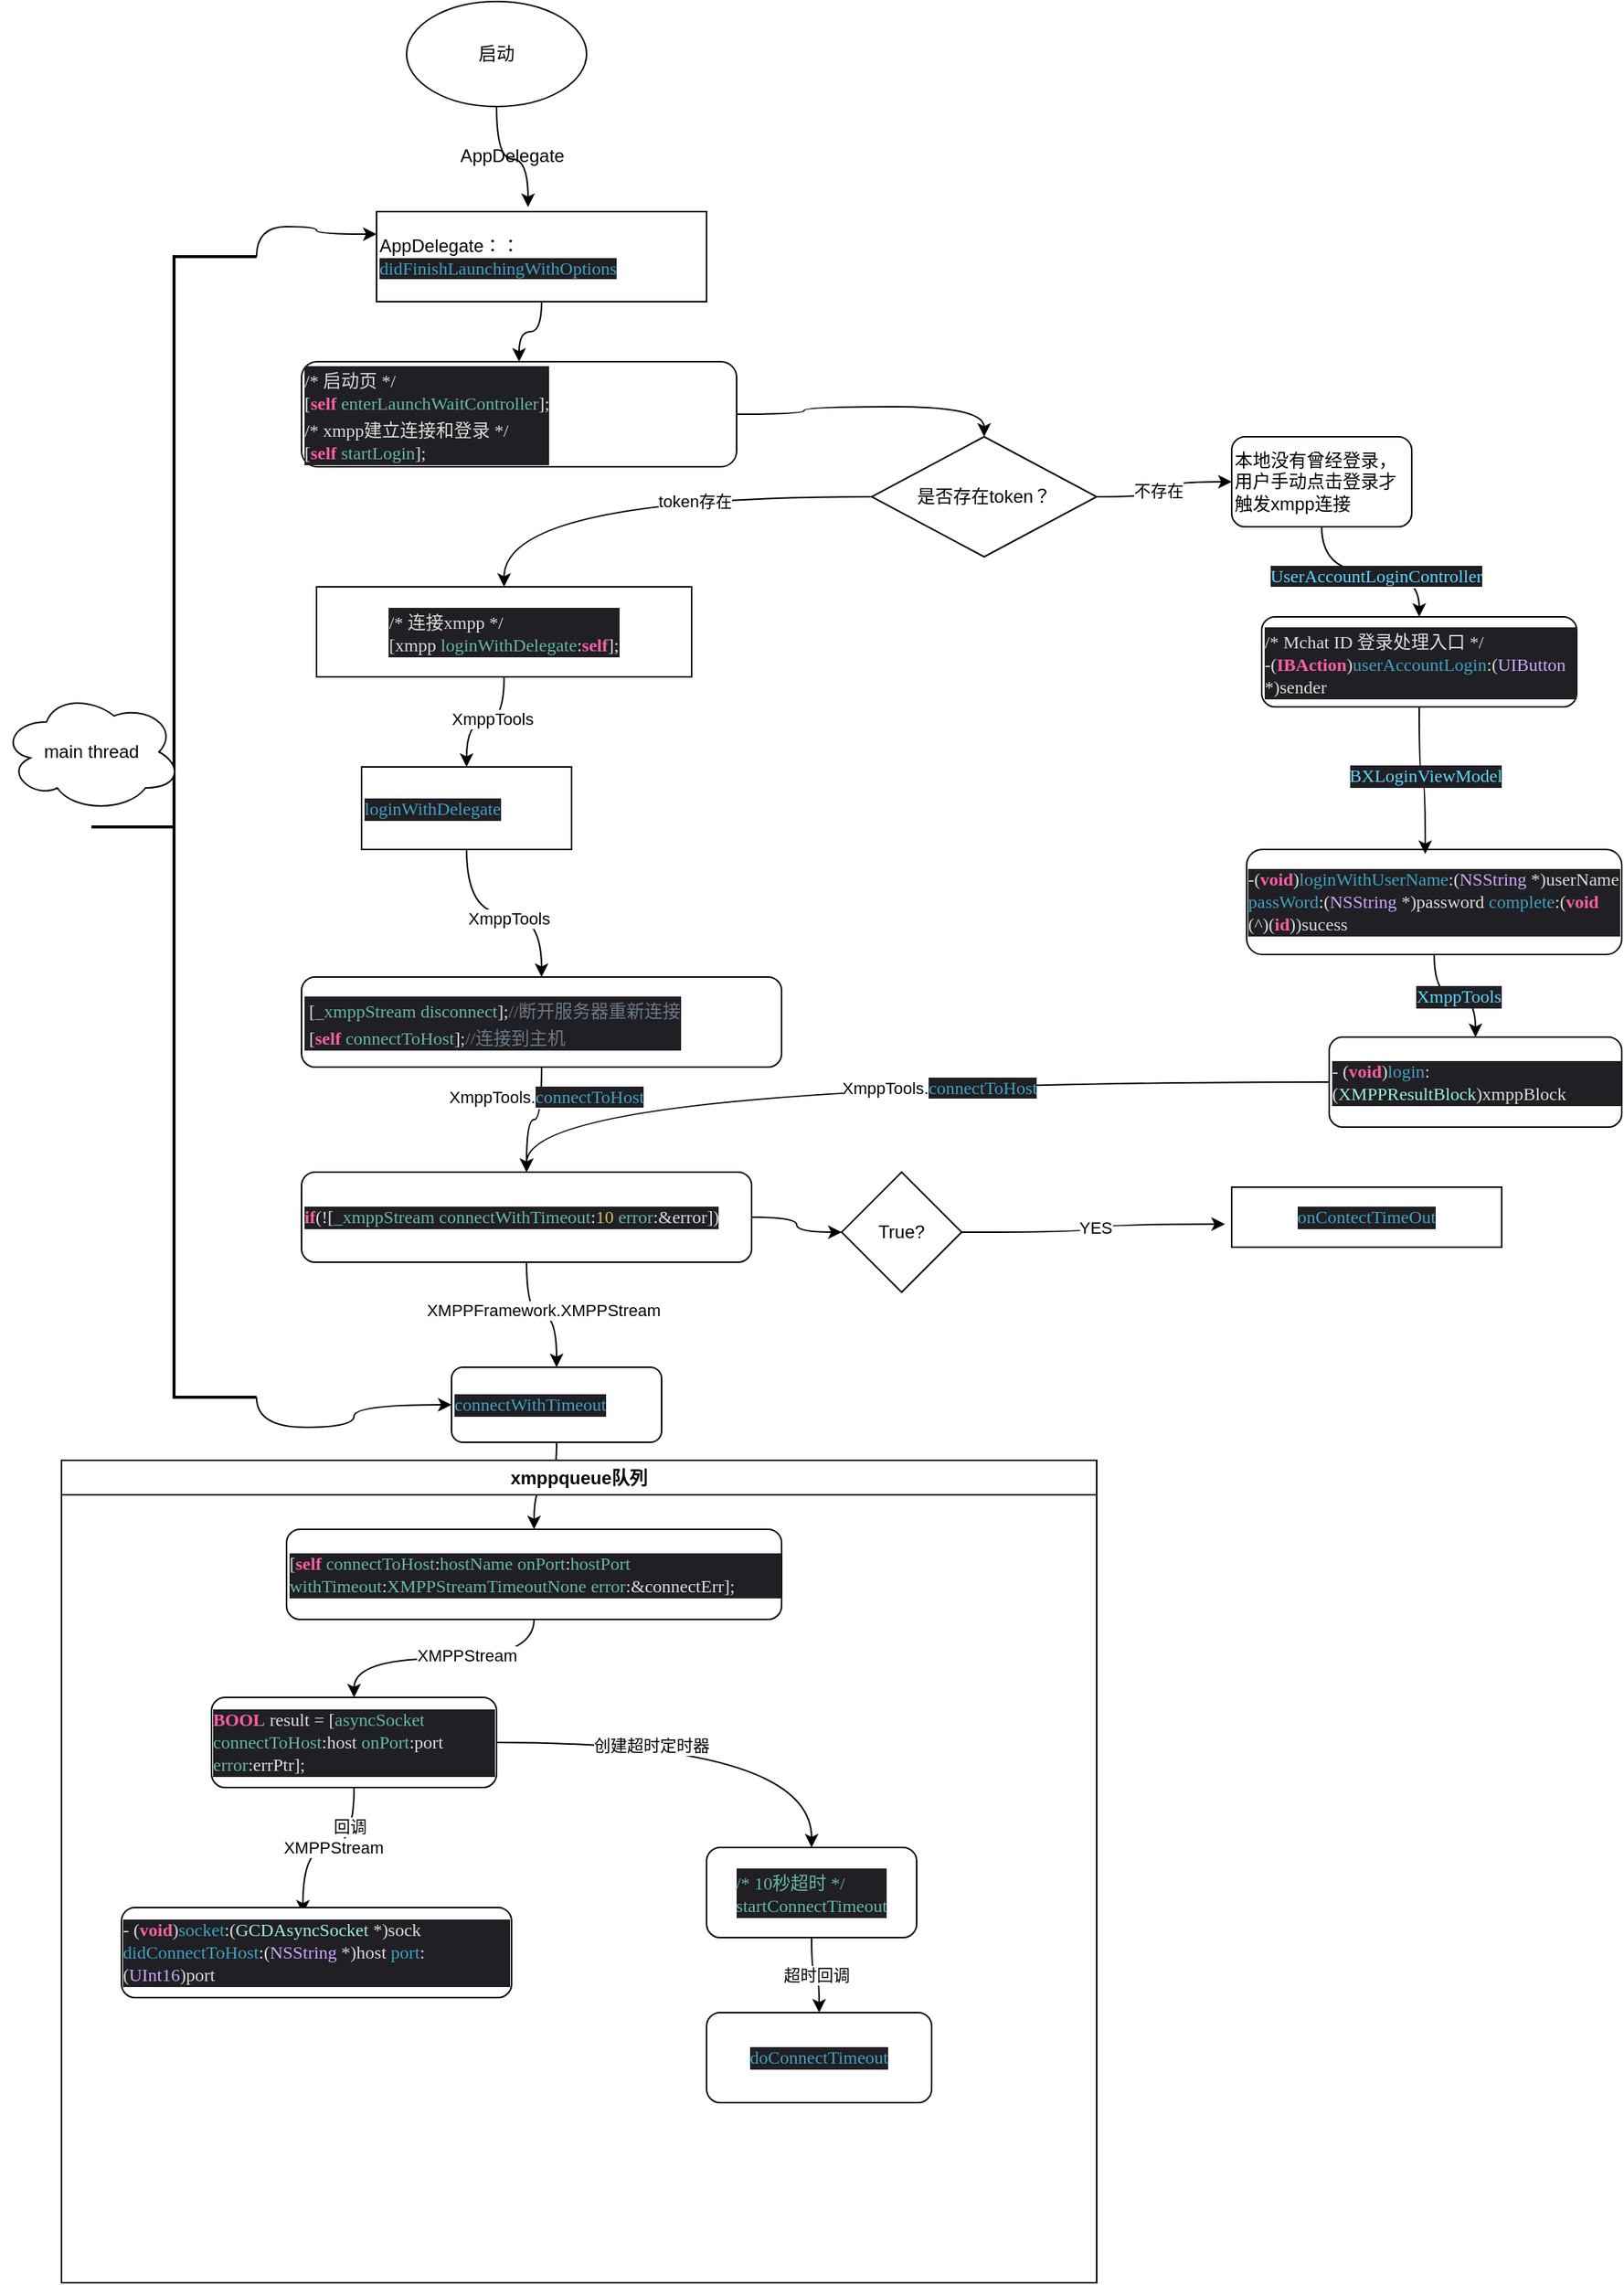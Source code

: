 <mxfile version="24.7.5" pages="2">
  <diagram name="第 1 页" id="RWyXOE51hDHt50nKM5q8">
    <mxGraphModel dx="1194" dy="877" grid="1" gridSize="10" guides="1" tooltips="1" connect="1" arrows="1" fold="1" page="1" pageScale="1" pageWidth="827" pageHeight="1169" math="0" shadow="0">
      <root>
        <mxCell id="0" />
        <mxCell id="1" parent="0" />
        <mxCell id="iJ60cUAGocxTelcwV2Dx-5" style="edgeStyle=orthogonalEdgeStyle;rounded=0;orthogonalLoop=1;jettySize=auto;html=1;curved=1;" edge="1" parent="1" source="iJ60cUAGocxTelcwV2Dx-1" target="iJ60cUAGocxTelcwV2Dx-4">
          <mxGeometry relative="1" as="geometry" />
        </mxCell>
        <mxCell id="iJ60cUAGocxTelcwV2Dx-1" value="AppDelegate：：&lt;span style=&quot;background-color: rgb(31, 31, 36); color: rgb(65, 161, 192); font-family: Menlo;&quot;&gt;didFinishLaunchingWithOptions&lt;/span&gt;" style="rounded=0;whiteSpace=wrap;html=1;align=left;" vertex="1" parent="1">
          <mxGeometry x="310" y="210" width="220" height="60" as="geometry" />
        </mxCell>
        <mxCell id="iJ60cUAGocxTelcwV2Dx-2" value="启动" style="ellipse;whiteSpace=wrap;html=1;" vertex="1" parent="1">
          <mxGeometry x="330" y="70" width="120" height="70" as="geometry" />
        </mxCell>
        <mxCell id="iJ60cUAGocxTelcwV2Dx-3" style="edgeStyle=orthogonalEdgeStyle;rounded=0;orthogonalLoop=1;jettySize=auto;html=1;entryX=0.459;entryY=-0.05;entryDx=0;entryDy=0;entryPerimeter=0;curved=1;" edge="1" parent="1" source="iJ60cUAGocxTelcwV2Dx-2" target="iJ60cUAGocxTelcwV2Dx-1">
          <mxGeometry relative="1" as="geometry" />
        </mxCell>
        <mxCell id="iJ60cUAGocxTelcwV2Dx-30" style="edgeStyle=orthogonalEdgeStyle;curved=1;rounded=0;orthogonalLoop=1;jettySize=auto;html=1;entryX=0.5;entryY=0;entryDx=0;entryDy=0;" edge="1" parent="1" source="iJ60cUAGocxTelcwV2Dx-4" target="iJ60cUAGocxTelcwV2Dx-29">
          <mxGeometry relative="1" as="geometry" />
        </mxCell>
        <mxCell id="iJ60cUAGocxTelcwV2Dx-4" value="&lt;p style=&quot;margin: 0px; font-variant-numeric: normal; font-variant-east-asian: normal; font-variant-alternates: normal; font-kerning: auto; font-optical-sizing: auto; font-feature-settings: normal; font-variation-settings: normal; font-variant-position: normal; font-stretch: normal; line-height: normal; font-family: Menlo; color: rgb(103, 183, 164); background-color: rgb(31, 31, 36);&quot; class=&quot;p1&quot;&gt;&lt;span style=&quot;color: rgba(255, 255, 255, 0.85);&quot; class=&quot;s1&quot;&gt;/* 启动页 */&lt;/span&gt;&lt;/p&gt;&lt;p style=&quot;margin: 0px; font-variant-numeric: normal; font-variant-east-asian: normal; font-variant-alternates: normal; font-kerning: auto; font-optical-sizing: auto; font-feature-settings: normal; font-variation-settings: normal; font-variant-position: normal; font-stretch: normal; line-height: normal; font-family: Menlo; color: rgb(103, 183, 164); background-color: rgb(31, 31, 36);&quot; class=&quot;p1&quot;&gt;&lt;span style=&quot;color: rgba(255, 255, 255, 0.85);&quot; class=&quot;s1&quot;&gt;[&lt;/span&gt;&lt;span style=&quot;color: rgb(252, 95, 163);&quot; class=&quot;s2&quot;&gt;&lt;b&gt;self&lt;/b&gt;&lt;/span&gt;&lt;span style=&quot;color: rgba(255, 255, 255, 0.85);&quot; class=&quot;s1&quot;&gt; &lt;/span&gt;enterLaunchWaitController&lt;span style=&quot;color: rgba(255, 255, 255, 0.85);&quot; class=&quot;s1&quot;&gt;];&lt;/span&gt;&lt;/p&gt;&lt;p style=&quot;margin: 0px; font-variant-numeric: normal; font-variant-east-asian: normal; font-variant-alternates: normal; font-kerning: auto; font-optical-sizing: auto; font-feature-settings: normal; font-variation-settings: normal; font-variant-position: normal; font-stretch: normal; line-height: normal; font-family: Menlo; color: rgba(255, 255, 255, 0.85); background-color: rgb(31, 31, 36); min-height: 14px;&quot; class=&quot;p2&quot;&gt;&lt;span class=&quot;s1&quot;&gt;/* xmpp建立连接和登录 */&lt;/span&gt;&lt;/p&gt;&lt;p style=&quot;margin: 0px; font-variant-numeric: normal; font-variant-east-asian: normal; font-variant-alternates: normal; font-kerning: auto; font-optical-sizing: auto; font-feature-settings: normal; font-variation-settings: normal; font-variant-position: normal; font-stretch: normal; line-height: normal; font-family: Menlo; color: rgba(255, 255, 255, 0.85); background-color: rgb(31, 31, 36); min-height: 14px;&quot; class=&quot;p2&quot;&gt;&lt;span class=&quot;s1&quot;&gt;[&lt;/span&gt;&lt;span style=&quot;color: rgb(252, 95, 163);&quot; class=&quot;s2&quot;&gt;&lt;b&gt;self&lt;/b&gt;&lt;/span&gt;&lt;span class=&quot;s1&quot;&gt; &lt;/span&gt;&lt;span style=&quot;color: rgb(103, 183, 164);&quot;&gt;startLogin&lt;/span&gt;&lt;span class=&quot;s1&quot;&gt;];&lt;/span&gt;&lt;/p&gt;" style="rounded=1;whiteSpace=wrap;html=1;align=left;" vertex="1" parent="1">
          <mxGeometry x="260" y="310" width="290" height="70" as="geometry" />
        </mxCell>
        <mxCell id="iJ60cUAGocxTelcwV2Dx-10" style="edgeStyle=orthogonalEdgeStyle;curved=1;rounded=0;orthogonalLoop=1;jettySize=auto;html=1;entryX=0.5;entryY=0;entryDx=0;entryDy=0;" edge="1" parent="1" source="iJ60cUAGocxTelcwV2Dx-6" target="iJ60cUAGocxTelcwV2Dx-9">
          <mxGeometry relative="1" as="geometry" />
        </mxCell>
        <mxCell id="iJ60cUAGocxTelcwV2Dx-11" value="XmppTools" style="edgeLabel;html=1;align=center;verticalAlign=middle;resizable=0;points=[];" vertex="1" connectable="0" parent="iJ60cUAGocxTelcwV2Dx-10">
          <mxGeometry x="-0.106" y="-2" relative="1" as="geometry">
            <mxPoint as="offset" />
          </mxGeometry>
        </mxCell>
        <mxCell id="iJ60cUAGocxTelcwV2Dx-6" value="&lt;p style=&quot;text-align: left; margin: 0px; font-variant-numeric: normal; font-variant-east-asian: normal; font-variant-alternates: normal; font-kerning: auto; font-optical-sizing: auto; font-feature-settings: normal; font-variation-settings: normal; font-variant-position: normal; font-stretch: normal; line-height: normal; font-family: Menlo; color: rgb(103, 183, 164); background-color: rgb(31, 31, 36);&quot; class=&quot;p1&quot;&gt;&lt;span style=&quot;color: rgba(255, 255, 255, 0.85);&quot; class=&quot;s1&quot;&gt;/* 连接xmpp */&lt;/span&gt;&lt;/p&gt;&lt;p style=&quot;text-align: left; margin: 0px; font-variant-numeric: normal; font-variant-east-asian: normal; font-variant-alternates: normal; font-kerning: auto; font-optical-sizing: auto; font-feature-settings: normal; font-variation-settings: normal; font-variant-position: normal; font-stretch: normal; line-height: normal; font-family: Menlo; color: rgb(103, 183, 164); background-color: rgb(31, 31, 36);&quot; class=&quot;p1&quot;&gt;&lt;span style=&quot;color: rgba(255, 255, 255, 0.85);&quot; class=&quot;s1&quot;&gt;[xmpp &lt;/span&gt;loginWithDelegate&lt;span style=&quot;color: rgba(255, 255, 255, 0.85);&quot; class=&quot;s1&quot;&gt;:&lt;/span&gt;&lt;span style=&quot;color: rgb(252, 95, 163);&quot; class=&quot;s2&quot;&gt;&lt;b&gt;self&lt;/b&gt;&lt;/span&gt;&lt;span style=&quot;color: rgba(255, 255, 255, 0.85);&quot; class=&quot;s1&quot;&gt;];&lt;/span&gt;&lt;/p&gt;" style="rounded=0;whiteSpace=wrap;html=1;" vertex="1" parent="1">
          <mxGeometry x="270" y="460" width="250" height="60" as="geometry" />
        </mxCell>
        <mxCell id="iJ60cUAGocxTelcwV2Dx-13" style="edgeStyle=orthogonalEdgeStyle;curved=1;rounded=0;orthogonalLoop=1;jettySize=auto;html=1;" edge="1" parent="1" source="iJ60cUAGocxTelcwV2Dx-9" target="iJ60cUAGocxTelcwV2Dx-12">
          <mxGeometry relative="1" as="geometry" />
        </mxCell>
        <mxCell id="iJ60cUAGocxTelcwV2Dx-48" value="XmppTools" style="edgeLabel;html=1;align=center;verticalAlign=middle;resizable=0;points=[];" vertex="1" connectable="0" parent="iJ60cUAGocxTelcwV2Dx-13">
          <mxGeometry x="0.03" y="-2" relative="1" as="geometry">
            <mxPoint x="1" y="1" as="offset" />
          </mxGeometry>
        </mxCell>
        <mxCell id="iJ60cUAGocxTelcwV2Dx-9" value="&lt;p style=&quot;margin: 0px; font-variant-numeric: normal; font-variant-east-asian: normal; font-variant-alternates: normal; font-kerning: auto; font-optical-sizing: auto; font-feature-settings: normal; font-variation-settings: normal; font-variant-position: normal; font-stretch: normal; line-height: normal; font-family: Menlo; color: rgb(65, 161, 192); background-color: rgb(31, 31, 36);&quot; class=&quot;p1&quot;&gt;loginWithDelegate&lt;/p&gt;" style="rounded=0;whiteSpace=wrap;html=1;align=left;" vertex="1" parent="1">
          <mxGeometry x="300" y="580" width="140" height="55" as="geometry" />
        </mxCell>
        <mxCell id="iJ60cUAGocxTelcwV2Dx-16" style="edgeStyle=orthogonalEdgeStyle;curved=1;rounded=0;orthogonalLoop=1;jettySize=auto;html=1;entryX=0.5;entryY=0;entryDx=0;entryDy=0;" edge="1" parent="1" source="iJ60cUAGocxTelcwV2Dx-12" target="iJ60cUAGocxTelcwV2Dx-15">
          <mxGeometry relative="1" as="geometry" />
        </mxCell>
        <mxCell id="iJ60cUAGocxTelcwV2Dx-17" value="XmppTools.&lt;span style=&quot;text-wrap: wrap; background-color: rgb(31, 31, 36); color: rgb(65, 161, 192); font-family: Menlo; font-size: 12px; text-align: start;&quot;&gt;connectToHost&lt;/span&gt;" style="edgeLabel;html=1;align=center;verticalAlign=middle;resizable=0;points=[];" vertex="1" connectable="0" parent="iJ60cUAGocxTelcwV2Dx-16">
          <mxGeometry x="-0.511" y="3" relative="1" as="geometry">
            <mxPoint as="offset" />
          </mxGeometry>
        </mxCell>
        <mxCell id="iJ60cUAGocxTelcwV2Dx-12" value="&lt;p style=&quot;margin: 0px; font-variant-numeric: normal; font-variant-east-asian: normal; font-variant-alternates: normal; font-kerning: auto; font-optical-sizing: auto; font-feature-settings: normal; font-variation-settings: normal; font-variant-position: normal; font-stretch: normal; line-height: normal; font-family: Menlo; color: rgb(103, 183, 164); background-color: rgb(31, 31, 36);&quot; class=&quot;p1&quot;&gt;&lt;span style=&quot;color: rgba(255, 255, 255, 0.85);&quot; class=&quot;s1&quot;&gt;&lt;span class=&quot;Apple-converted-space&quot;&gt;&amp;nbsp;&lt;/span&gt;[&lt;/span&gt;_xmppStream&lt;span style=&quot;color: rgba(255, 255, 255, 0.85);&quot; class=&quot;s1&quot;&gt; &lt;/span&gt;disconnect&lt;span style=&quot;color: rgba(255, 255, 255, 0.85);&quot; class=&quot;s1&quot;&gt;];&lt;/span&gt;&lt;span style=&quot;color: rgb(108, 121, 134);&quot; class=&quot;s2&quot;&gt;//断开服务器重新连接&lt;/span&gt;&lt;/p&gt;&lt;p style=&quot;margin: 0px; font-variant-numeric: normal; font-variant-east-asian: normal; font-variant-alternates: normal; font-kerning: auto; font-optical-sizing: auto; font-feature-settings: normal; font-variation-settings: normal; font-variant-position: normal; font-stretch: normal; line-height: normal; font-family: Menlo; color: rgb(103, 183, 164); background-color: rgb(31, 31, 36);&quot; class=&quot;p1&quot;&gt;&lt;span style=&quot;color: rgba(255, 255, 255, 0.85);&quot; class=&quot;s1&quot;&gt;&lt;span class=&quot;Apple-converted-space&quot;&gt;&amp;nbsp;&lt;/span&gt;[&lt;/span&gt;&lt;span style=&quot;color: rgb(252, 95, 163);&quot; class=&quot;s3&quot;&gt;&lt;b&gt;self&lt;/b&gt;&lt;/span&gt;&lt;span style=&quot;color: rgba(255, 255, 255, 0.85);&quot; class=&quot;s1&quot;&gt; &lt;/span&gt;connectToHost&lt;span style=&quot;color: rgba(255, 255, 255, 0.85);&quot; class=&quot;s1&quot;&gt;];&lt;/span&gt;&lt;span style=&quot;color: rgb(108, 121, 134);&quot; class=&quot;s2&quot;&gt;//连接到主机&lt;/span&gt;&lt;/p&gt;" style="rounded=1;whiteSpace=wrap;html=1;align=left;" vertex="1" parent="1">
          <mxGeometry x="260" y="720" width="320" height="60" as="geometry" />
        </mxCell>
        <mxCell id="iJ60cUAGocxTelcwV2Dx-14" value="AppDelegate" style="text;html=1;align=center;verticalAlign=middle;resizable=0;points=[];autosize=1;strokeColor=none;fillColor=none;" vertex="1" parent="1">
          <mxGeometry x="355" y="158" width="90" height="30" as="geometry" />
        </mxCell>
        <mxCell id="iJ60cUAGocxTelcwV2Dx-19" style="edgeStyle=orthogonalEdgeStyle;curved=1;rounded=0;orthogonalLoop=1;jettySize=auto;html=1;entryX=0.5;entryY=0;entryDx=0;entryDy=0;" edge="1" parent="1" source="iJ60cUAGocxTelcwV2Dx-15" target="iJ60cUAGocxTelcwV2Dx-18">
          <mxGeometry relative="1" as="geometry" />
        </mxCell>
        <mxCell id="iJ60cUAGocxTelcwV2Dx-20" value="XMPPFramework.XMPPStream" style="edgeLabel;html=1;align=center;verticalAlign=middle;resizable=0;points=[];" vertex="1" connectable="0" parent="iJ60cUAGocxTelcwV2Dx-19">
          <mxGeometry x="0.011" y="3" relative="1" as="geometry">
            <mxPoint as="offset" />
          </mxGeometry>
        </mxCell>
        <mxCell id="iJ60cUAGocxTelcwV2Dx-68" style="edgeStyle=orthogonalEdgeStyle;curved=1;rounded=0;orthogonalLoop=1;jettySize=auto;html=1;entryX=0;entryY=0.5;entryDx=0;entryDy=0;" edge="1" parent="1" source="iJ60cUAGocxTelcwV2Dx-15" target="iJ60cUAGocxTelcwV2Dx-67">
          <mxGeometry relative="1" as="geometry" />
        </mxCell>
        <mxCell id="iJ60cUAGocxTelcwV2Dx-15" value="&lt;p style=&quot;margin: 0px; font-variant-numeric: normal; font-variant-east-asian: normal; font-variant-alternates: normal; font-kerning: auto; font-optical-sizing: auto; font-feature-settings: normal; font-variation-settings: normal; font-variant-position: normal; font-stretch: normal; line-height: normal; font-family: Menlo; color: rgb(103, 183, 164); background-color: rgb(31, 31, 36);&quot; class=&quot;p1&quot;&gt;&lt;span style=&quot;color: rgb(252, 95, 163);&quot; class=&quot;s1&quot;&gt;&lt;b&gt;if&lt;/b&gt;&lt;/span&gt;&lt;span style=&quot;color: rgba(255, 255, 255, 0.85);&quot; class=&quot;s2&quot;&gt;(![&lt;/span&gt;_xmppStream connectWithTimeout&lt;span style=&quot;color: rgba(255, 255, 255, 0.85);&quot; class=&quot;s2&quot;&gt;:&lt;/span&gt;&lt;span style=&quot;color: rgb(208, 191, 105);&quot; class=&quot;s3&quot;&gt;10&amp;nbsp;&lt;/span&gt;error&lt;span style=&quot;color: rgba(255, 255, 255, 0.85);&quot; class=&quot;s2&quot;&gt;:&amp;amp;error])&lt;/span&gt;&lt;/p&gt;" style="rounded=1;whiteSpace=wrap;html=1;align=left;" vertex="1" parent="1">
          <mxGeometry x="260" y="850" width="300" height="60" as="geometry" />
        </mxCell>
        <mxCell id="iJ60cUAGocxTelcwV2Dx-22" style="edgeStyle=orthogonalEdgeStyle;curved=1;rounded=0;orthogonalLoop=1;jettySize=auto;html=1;entryX=0.5;entryY=0;entryDx=0;entryDy=0;" edge="1" parent="1" source="iJ60cUAGocxTelcwV2Dx-18" target="iJ60cUAGocxTelcwV2Dx-21">
          <mxGeometry relative="1" as="geometry" />
        </mxCell>
        <mxCell id="iJ60cUAGocxTelcwV2Dx-18" value="&lt;p style=&quot;margin: 0px; font-variant-numeric: normal; font-variant-east-asian: normal; font-variant-alternates: normal; font-kerning: auto; font-optical-sizing: auto; font-feature-settings: normal; font-variation-settings: normal; font-variant-position: normal; font-stretch: normal; line-height: normal; font-family: Menlo; color: rgb(65, 161, 192); background-color: rgb(31, 31, 36);&quot; class=&quot;p1&quot;&gt;connectWithTimeout&lt;/p&gt;" style="rounded=1;whiteSpace=wrap;html=1;align=left;" vertex="1" parent="1">
          <mxGeometry x="360" y="980" width="140" height="50" as="geometry" />
        </mxCell>
        <mxCell id="iJ60cUAGocxTelcwV2Dx-24" style="edgeStyle=orthogonalEdgeStyle;curved=1;rounded=0;orthogonalLoop=1;jettySize=auto;html=1;entryX=0.5;entryY=0;entryDx=0;entryDy=0;" edge="1" parent="1" source="iJ60cUAGocxTelcwV2Dx-21" target="iJ60cUAGocxTelcwV2Dx-23">
          <mxGeometry relative="1" as="geometry" />
        </mxCell>
        <mxCell id="iJ60cUAGocxTelcwV2Dx-25" value="XMPPStream" style="edgeLabel;html=1;align=center;verticalAlign=middle;resizable=0;points=[];" vertex="1" connectable="0" parent="iJ60cUAGocxTelcwV2Dx-24">
          <mxGeometry x="-0.168" y="-2" relative="1" as="geometry">
            <mxPoint as="offset" />
          </mxGeometry>
        </mxCell>
        <mxCell id="iJ60cUAGocxTelcwV2Dx-21" value="&lt;p style=&quot;margin: 0px; font-variant-numeric: normal; font-variant-east-asian: normal; font-variant-alternates: normal; font-kerning: auto; font-optical-sizing: auto; font-feature-settings: normal; font-variation-settings: normal; font-variant-position: normal; font-stretch: normal; line-height: normal; font-family: Menlo; color: rgb(103, 183, 164); background-color: rgb(31, 31, 36);&quot; class=&quot;p1&quot;&gt;&lt;span style=&quot;color: rgba(255, 255, 255, 0.85);&quot; class=&quot;s1&quot;&gt;[&lt;/span&gt;&lt;span style=&quot;color: rgb(252, 95, 163);&quot; class=&quot;s2&quot;&gt;&lt;b&gt;self&lt;/b&gt;&lt;/span&gt;&lt;span style=&quot;color: rgba(255, 255, 255, 0.85);&quot; class=&quot;s1&quot;&gt; &lt;/span&gt;connectToHost&lt;span style=&quot;color: rgba(255, 255, 255, 0.85);&quot; class=&quot;s1&quot;&gt;:&lt;/span&gt;hostName&lt;span style=&quot;color: rgba(255, 255, 255, 0.85);&quot; class=&quot;s1&quot;&gt; &lt;/span&gt;onPort&lt;span style=&quot;color: rgba(255, 255, 255, 0.85);&quot; class=&quot;s1&quot;&gt;:&lt;/span&gt;hostPort&lt;span style=&quot;color: rgba(255, 255, 255, 0.85);&quot; class=&quot;s1&quot;&gt; &lt;/span&gt;withTimeout&lt;span style=&quot;color: rgba(255, 255, 255, 0.85);&quot; class=&quot;s1&quot;&gt;:&lt;/span&gt;XMPPStreamTimeoutNone&lt;span style=&quot;color: rgba(255, 255, 255, 0.85);&quot; class=&quot;s1&quot;&gt; &lt;/span&gt;error&lt;span style=&quot;color: rgba(255, 255, 255, 0.85);&quot; class=&quot;s1&quot;&gt;:&amp;amp;connectErr];&lt;/span&gt;&lt;/p&gt;" style="rounded=1;whiteSpace=wrap;html=1;align=left;" vertex="1" parent="1">
          <mxGeometry x="250" y="1088" width="330" height="60" as="geometry" />
        </mxCell>
        <mxCell id="iJ60cUAGocxTelcwV2Dx-63" style="edgeStyle=orthogonalEdgeStyle;curved=1;rounded=0;orthogonalLoop=1;jettySize=auto;html=1;entryX=0.5;entryY=0;entryDx=0;entryDy=0;" edge="1" parent="1" source="iJ60cUAGocxTelcwV2Dx-23" target="iJ60cUAGocxTelcwV2Dx-61">
          <mxGeometry relative="1" as="geometry" />
        </mxCell>
        <mxCell id="iJ60cUAGocxTelcwV2Dx-64" value="创建超时定时器" style="edgeLabel;html=1;align=center;verticalAlign=middle;resizable=0;points=[];" vertex="1" connectable="0" parent="iJ60cUAGocxTelcwV2Dx-63">
          <mxGeometry x="-0.264" y="-2" relative="1" as="geometry">
            <mxPoint as="offset" />
          </mxGeometry>
        </mxCell>
        <mxCell id="iJ60cUAGocxTelcwV2Dx-23" value="&lt;p style=&quot;margin: 0px; font-variant-numeric: normal; font-variant-east-asian: normal; font-variant-alternates: normal; font-kerning: auto; font-optical-sizing: auto; font-feature-settings: normal; font-variation-settings: normal; font-variant-position: normal; font-stretch: normal; line-height: normal; font-family: Menlo; color: rgba(255, 255, 255, 0.85); background-color: rgb(31, 31, 36); text-align: start;&quot; class=&quot;p1&quot;&gt;&lt;span style=&quot;color: rgb(252, 95, 163);&quot; class=&quot;s1&quot;&gt;&lt;b&gt;BOOL&lt;/b&gt;&lt;/span&gt; result = [&lt;span style=&quot;color: rgb(103, 183, 164);&quot; class=&quot;s2&quot;&gt;asyncSocket&lt;/span&gt; &lt;span style=&quot;color: rgb(103, 183, 164);&quot; class=&quot;s2&quot;&gt;connectToHost&lt;/span&gt;:host &lt;span style=&quot;color: rgb(103, 183, 164);&quot; class=&quot;s2&quot;&gt;onPort&lt;/span&gt;:port &lt;span style=&quot;color: rgb(103, 183, 164);&quot; class=&quot;s2&quot;&gt;error&lt;/span&gt;:errPtr];&lt;/p&gt;" style="rounded=1;whiteSpace=wrap;html=1;" vertex="1" parent="1">
          <mxGeometry x="200" y="1200" width="190" height="60" as="geometry" />
        </mxCell>
        <mxCell id="iJ60cUAGocxTelcwV2Dx-27" style="edgeStyle=orthogonalEdgeStyle;curved=1;rounded=0;orthogonalLoop=1;jettySize=auto;html=1;entryX=0.465;entryY=0.067;entryDx=0;entryDy=0;entryPerimeter=0;" edge="1" parent="1" source="iJ60cUAGocxTelcwV2Dx-23" target="iJ60cUAGocxTelcwV2Dx-26">
          <mxGeometry relative="1" as="geometry" />
        </mxCell>
        <mxCell id="iJ60cUAGocxTelcwV2Dx-28" value="XMPPStream" style="edgeLabel;html=1;align=center;verticalAlign=middle;resizable=0;points=[];" vertex="1" connectable="0" parent="iJ60cUAGocxTelcwV2Dx-27">
          <mxGeometry x="-0.083" relative="1" as="geometry">
            <mxPoint as="offset" />
          </mxGeometry>
        </mxCell>
        <mxCell id="iJ60cUAGocxTelcwV2Dx-62" value="回调" style="edgeLabel;html=1;align=center;verticalAlign=middle;resizable=0;points=[];" vertex="1" connectable="0" parent="iJ60cUAGocxTelcwV2Dx-27">
          <mxGeometry x="-0.56" y="-3" relative="1" as="geometry">
            <mxPoint as="offset" />
          </mxGeometry>
        </mxCell>
        <mxCell id="iJ60cUAGocxTelcwV2Dx-32" style="edgeStyle=orthogonalEdgeStyle;curved=1;rounded=0;orthogonalLoop=1;jettySize=auto;html=1;" edge="1" parent="1" source="iJ60cUAGocxTelcwV2Dx-29" target="iJ60cUAGocxTelcwV2Dx-6">
          <mxGeometry relative="1" as="geometry" />
        </mxCell>
        <mxCell id="iJ60cUAGocxTelcwV2Dx-33" value="token存在" style="edgeLabel;html=1;align=center;verticalAlign=middle;resizable=0;points=[];" vertex="1" connectable="0" parent="iJ60cUAGocxTelcwV2Dx-32">
          <mxGeometry x="-0.226" y="3" relative="1" as="geometry">
            <mxPoint as="offset" />
          </mxGeometry>
        </mxCell>
        <mxCell id="iJ60cUAGocxTelcwV2Dx-35" style="edgeStyle=orthogonalEdgeStyle;curved=1;rounded=0;orthogonalLoop=1;jettySize=auto;html=1;" edge="1" parent="1" source="iJ60cUAGocxTelcwV2Dx-29" target="iJ60cUAGocxTelcwV2Dx-34">
          <mxGeometry relative="1" as="geometry" />
        </mxCell>
        <mxCell id="iJ60cUAGocxTelcwV2Dx-36" value="不存在" style="edgeLabel;html=1;align=center;verticalAlign=middle;resizable=0;points=[];" vertex="1" connectable="0" parent="iJ60cUAGocxTelcwV2Dx-35">
          <mxGeometry x="-0.02" y="4" relative="1" as="geometry">
            <mxPoint as="offset" />
          </mxGeometry>
        </mxCell>
        <mxCell id="iJ60cUAGocxTelcwV2Dx-29" value="是否存在token？" style="rhombus;whiteSpace=wrap;html=1;" vertex="1" parent="1">
          <mxGeometry x="640" y="360" width="150" height="80" as="geometry" />
        </mxCell>
        <mxCell id="iJ60cUAGocxTelcwV2Dx-38" style="edgeStyle=orthogonalEdgeStyle;curved=1;rounded=0;orthogonalLoop=1;jettySize=auto;html=1;entryX=0.5;entryY=0;entryDx=0;entryDy=0;" edge="1" parent="1" source="iJ60cUAGocxTelcwV2Dx-34" target="iJ60cUAGocxTelcwV2Dx-37">
          <mxGeometry relative="1" as="geometry" />
        </mxCell>
        <mxCell id="iJ60cUAGocxTelcwV2Dx-39" value="&lt;span style=&quot;color: rgb(93, 216, 255); font-family: Menlo; font-size: 12px; text-align: start; text-wrap: wrap; background-color: rgb(31, 31, 36);&quot;&gt;UserAccountLoginController&lt;/span&gt;" style="edgeLabel;html=1;align=center;verticalAlign=middle;resizable=0;points=[];" vertex="1" connectable="0" parent="iJ60cUAGocxTelcwV2Dx-38">
          <mxGeometry x="0.05" y="-3" relative="1" as="geometry">
            <mxPoint as="offset" />
          </mxGeometry>
        </mxCell>
        <mxCell id="iJ60cUAGocxTelcwV2Dx-34" value="本地没有曾经登录，&lt;br&gt;用户手动点击登录才触发xmpp连接" style="rounded=1;whiteSpace=wrap;html=1;align=left;" vertex="1" parent="1">
          <mxGeometry x="880" y="360" width="120" height="60" as="geometry" />
        </mxCell>
        <mxCell id="iJ60cUAGocxTelcwV2Dx-37" value="&lt;p style=&quot;margin: 0px; font-variant-numeric: normal; font-variant-east-asian: normal; font-variant-alternates: normal; font-kerning: auto; font-optical-sizing: auto; font-feature-settings: normal; font-variation-settings: normal; font-variant-position: normal; font-stretch: normal; line-height: normal; font-family: Menlo; color: rgb(65, 161, 192); background-color: rgb(31, 31, 36);&quot; class=&quot;p1&quot;&gt;&lt;span style=&quot;color: rgba(255, 255, 255, 0.85);&quot; class=&quot;s1&quot;&gt;/* Mchat ID 登录处理入口 */&lt;/span&gt;&lt;/p&gt;&lt;p style=&quot;margin: 0px; font-variant-numeric: normal; font-variant-east-asian: normal; font-variant-alternates: normal; font-kerning: auto; font-optical-sizing: auto; font-feature-settings: normal; font-variation-settings: normal; font-variant-position: normal; font-stretch: normal; line-height: normal; font-family: Menlo; color: rgb(65, 161, 192); background-color: rgb(31, 31, 36);&quot; class=&quot;p1&quot;&gt;&lt;span style=&quot;color: rgba(255, 255, 255, 0.85);&quot; class=&quot;s1&quot;&gt;-(&lt;/span&gt;&lt;span style=&quot;color: rgb(252, 95, 163);&quot; class=&quot;s2&quot;&gt;&lt;b&gt;IBAction&lt;/b&gt;&lt;/span&gt;&lt;span style=&quot;color: rgba(255, 255, 255, 0.85);&quot; class=&quot;s1&quot;&gt;)&lt;/span&gt;userAccountLogin&lt;span style=&quot;color: rgba(255, 255, 255, 0.85);&quot; class=&quot;s1&quot;&gt;:(&lt;/span&gt;&lt;span style=&quot;color: rgb(208, 168, 255);&quot; class=&quot;s3&quot;&gt;UIButton&lt;/span&gt;&lt;span style=&quot;color: rgba(255, 255, 255, 0.85);&quot; class=&quot;s1&quot;&gt; *)sender&lt;span class=&quot;Apple-converted-space&quot;&gt;&amp;nbsp;&lt;/span&gt;&lt;/span&gt;&lt;/p&gt;" style="rounded=1;whiteSpace=wrap;html=1;align=left;" vertex="1" parent="1">
          <mxGeometry x="900" y="480" width="210" height="60" as="geometry" />
        </mxCell>
        <mxCell id="iJ60cUAGocxTelcwV2Dx-44" style="edgeStyle=orthogonalEdgeStyle;curved=1;rounded=0;orthogonalLoop=1;jettySize=auto;html=1;entryX=0.5;entryY=0;entryDx=0;entryDy=0;" edge="1" parent="1" source="iJ60cUAGocxTelcwV2Dx-40" target="iJ60cUAGocxTelcwV2Dx-43">
          <mxGeometry relative="1" as="geometry" />
        </mxCell>
        <mxCell id="iJ60cUAGocxTelcwV2Dx-45" value="&lt;p style=&quot;margin: 0px; font-variant-numeric: normal; font-variant-east-asian: normal; font-variant-alternates: normal; font-kerning: auto; font-optical-sizing: auto; font-feature-settings: normal; font-variation-settings: normal; font-variant-position: normal; font-stretch: normal; font-size: 12px; line-height: normal; font-family: Menlo; color: rgb(93, 216, 255); background-color: rgb(31, 31, 36); text-align: start; text-wrap: wrap;&quot; class=&quot;p1&quot;&gt;XmppTools&lt;/p&gt;" style="edgeLabel;html=1;align=center;verticalAlign=middle;resizable=0;points=[];" vertex="1" connectable="0" parent="iJ60cUAGocxTelcwV2Dx-44">
          <mxGeometry x="0.03" y="1" relative="1" as="geometry">
            <mxPoint x="1" y="1" as="offset" />
          </mxGeometry>
        </mxCell>
        <mxCell id="iJ60cUAGocxTelcwV2Dx-40" value="&lt;p style=&quot;margin: 0px; font-variant-numeric: normal; font-variant-east-asian: normal; font-variant-alternates: normal; font-kerning: auto; font-optical-sizing: auto; font-feature-settings: normal; font-variation-settings: normal; font-variant-position: normal; font-stretch: normal; line-height: normal; font-family: Menlo; color: rgba(255, 255, 255, 0.85); background-color: rgb(31, 31, 36); text-align: start;&quot; class=&quot;p1&quot;&gt;-(&lt;span style=&quot;color: rgb(252, 95, 163);&quot; class=&quot;s1&quot;&gt;&lt;b&gt;void&lt;/b&gt;&lt;/span&gt;)&lt;span style=&quot;color: rgb(65, 161, 192);&quot; class=&quot;s2&quot;&gt;loginWithUserName&lt;/span&gt;:(&lt;span style=&quot;color: rgb(208, 168, 255);&quot; class=&quot;s3&quot;&gt;NSString&lt;/span&gt; *)userName &lt;span style=&quot;color: rgb(65, 161, 192);&quot; class=&quot;s2&quot;&gt;passWord&lt;/span&gt;:(&lt;span style=&quot;color: rgb(208, 168, 255);&quot; class=&quot;s3&quot;&gt;NSString&lt;/span&gt; *)password &lt;span style=&quot;color: rgb(65, 161, 192);&quot; class=&quot;s2&quot;&gt;complete&lt;/span&gt;:(&lt;span style=&quot;color: rgb(252, 95, 163);&quot; class=&quot;s1&quot;&gt;&lt;b&gt;void&lt;/b&gt;&lt;/span&gt; (^)(&lt;span style=&quot;color: rgb(252, 95, 163);&quot; class=&quot;s1&quot;&gt;&lt;b&gt;id&lt;/b&gt;&lt;/span&gt;))sucess&lt;/p&gt;" style="rounded=1;whiteSpace=wrap;html=1;" vertex="1" parent="1">
          <mxGeometry x="890" y="635" width="250" height="70" as="geometry" />
        </mxCell>
        <mxCell id="iJ60cUAGocxTelcwV2Dx-41" style="edgeStyle=orthogonalEdgeStyle;curved=1;rounded=0;orthogonalLoop=1;jettySize=auto;html=1;entryX=0.476;entryY=0.043;entryDx=0;entryDy=0;entryPerimeter=0;" edge="1" parent="1" source="iJ60cUAGocxTelcwV2Dx-37" target="iJ60cUAGocxTelcwV2Dx-40">
          <mxGeometry relative="1" as="geometry" />
        </mxCell>
        <mxCell id="iJ60cUAGocxTelcwV2Dx-42" value="&lt;p style=&quot;margin: 0px; font-variant-numeric: normal; font-variant-east-asian: normal; font-variant-alternates: normal; font-kerning: auto; font-optical-sizing: auto; font-feature-settings: normal; font-variation-settings: normal; font-variant-position: normal; font-stretch: normal; font-size: 12px; line-height: normal; font-family: Menlo; color: rgb(93, 216, 255); background-color: rgb(31, 31, 36); text-align: start; text-wrap: wrap;&quot; class=&quot;p1&quot;&gt;BXLoginViewModel&lt;/p&gt;" style="edgeLabel;html=1;align=center;verticalAlign=middle;resizable=0;points=[];" vertex="1" connectable="0" parent="iJ60cUAGocxTelcwV2Dx-41">
          <mxGeometry x="0.01" y="-1" relative="1" as="geometry">
            <mxPoint x="1" y="-2" as="offset" />
          </mxGeometry>
        </mxCell>
        <mxCell id="iJ60cUAGocxTelcwV2Dx-46" style="edgeStyle=orthogonalEdgeStyle;curved=1;rounded=0;orthogonalLoop=1;jettySize=auto;html=1;" edge="1" parent="1" source="iJ60cUAGocxTelcwV2Dx-43" target="iJ60cUAGocxTelcwV2Dx-15">
          <mxGeometry relative="1" as="geometry" />
        </mxCell>
        <mxCell id="iJ60cUAGocxTelcwV2Dx-47" value="XmppTools.&lt;span style=&quot;background-color: rgb(31, 31, 36); color: rgb(65, 161, 192); font-family: Menlo; font-size: 12px; text-align: start; text-wrap: wrap;&quot;&gt;connectToHost&lt;/span&gt;" style="edgeLabel;html=1;align=center;verticalAlign=middle;resizable=0;points=[];" vertex="1" connectable="0" parent="iJ60cUAGocxTelcwV2Dx-46">
          <mxGeometry x="-0.124" y="4" relative="1" as="geometry">
            <mxPoint as="offset" />
          </mxGeometry>
        </mxCell>
        <mxCell id="iJ60cUAGocxTelcwV2Dx-43" value="&lt;p style=&quot;margin: 0px; font-variant-numeric: normal; font-variant-east-asian: normal; font-variant-alternates: normal; font-kerning: auto; font-optical-sizing: auto; font-feature-settings: normal; font-variation-settings: normal; font-variant-position: normal; font-stretch: normal; line-height: normal; font-family: Menlo; color: rgba(255, 255, 255, 0.85); background-color: rgb(31, 31, 36);&quot; class=&quot;p1&quot;&gt;- (&lt;span style=&quot;color: rgb(252, 95, 163);&quot; class=&quot;s1&quot;&gt;&lt;b&gt;void&lt;/b&gt;&lt;/span&gt;)&lt;span style=&quot;color: rgb(65, 161, 192);&quot; class=&quot;s2&quot;&gt;login&lt;/span&gt;:(&lt;span style=&quot;color: rgb(158, 241, 221);&quot; class=&quot;s3&quot;&gt;XMPPResultBlock&lt;/span&gt;)xmppBlock&lt;/p&gt;" style="rounded=1;whiteSpace=wrap;html=1;align=left;" vertex="1" parent="1">
          <mxGeometry x="945" y="760" width="195" height="60" as="geometry" />
        </mxCell>
        <mxCell id="iJ60cUAGocxTelcwV2Dx-54" value="xmppqueue队列" style="swimlane;whiteSpace=wrap;html=1;" vertex="1" parent="1">
          <mxGeometry x="100" y="1042" width="690" height="548" as="geometry" />
        </mxCell>
        <mxCell id="iJ60cUAGocxTelcwV2Dx-66" value="超时回调" style="edgeStyle=orthogonalEdgeStyle;curved=1;rounded=0;orthogonalLoop=1;jettySize=auto;html=1;" edge="1" parent="iJ60cUAGocxTelcwV2Dx-54" source="iJ60cUAGocxTelcwV2Dx-61" target="iJ60cUAGocxTelcwV2Dx-65">
          <mxGeometry relative="1" as="geometry" />
        </mxCell>
        <mxCell id="iJ60cUAGocxTelcwV2Dx-61" value="&lt;p style=&quot;margin: 0px; font-variant-numeric: normal; font-variant-east-asian: normal; font-variant-alternates: normal; font-kerning: auto; font-optical-sizing: auto; font-feature-settings: normal; font-variation-settings: normal; font-variant-position: normal; font-stretch: normal; line-height: normal; font-family: Menlo; color: rgb(103, 183, 164); background-color: rgb(31, 31, 36); text-align: start;&quot; class=&quot;p1&quot;&gt;/* 10秒超时 */&lt;/p&gt;&lt;p style=&quot;margin: 0px; font-variant-numeric: normal; font-variant-east-asian: normal; font-variant-alternates: normal; font-kerning: auto; font-optical-sizing: auto; font-feature-settings: normal; font-variation-settings: normal; font-variant-position: normal; font-stretch: normal; line-height: normal; font-family: Menlo; color: rgb(103, 183, 164); background-color: rgb(31, 31, 36); text-align: start;&quot; class=&quot;p1&quot;&gt;startConnectTimeout&lt;/p&gt;" style="rounded=1;whiteSpace=wrap;html=1;" vertex="1" parent="iJ60cUAGocxTelcwV2Dx-54">
          <mxGeometry x="430" y="258" width="140" height="60" as="geometry" />
        </mxCell>
        <mxCell id="iJ60cUAGocxTelcwV2Dx-26" value="&lt;p style=&quot;margin: 0px; font-variant-numeric: normal; font-variant-east-asian: normal; font-variant-alternates: normal; font-kerning: auto; font-optical-sizing: auto; font-feature-settings: normal; font-variation-settings: normal; font-variant-position: normal; font-stretch: normal; line-height: normal; font-family: Menlo; color: rgba(255, 255, 255, 0.85); background-color: rgb(31, 31, 36); text-align: start;&quot; class=&quot;p1&quot;&gt;- (&lt;span style=&quot;color: rgb(252, 95, 163);&quot; class=&quot;s1&quot;&gt;&lt;b&gt;void&lt;/b&gt;&lt;/span&gt;)&lt;span style=&quot;color: rgb(65, 161, 192);&quot; class=&quot;s2&quot;&gt;socket&lt;/span&gt;:(&lt;span style=&quot;color: rgb(158, 241, 221);&quot; class=&quot;s3&quot;&gt;GCDAsyncSocket&lt;/span&gt; *)sock &lt;span style=&quot;color: rgb(65, 161, 192);&quot; class=&quot;s2&quot;&gt;didConnectToHost&lt;/span&gt;:(&lt;span style=&quot;color: rgb(208, 168, 255);&quot; class=&quot;s4&quot;&gt;NSString&lt;/span&gt; *)host &lt;span style=&quot;color: rgb(65, 161, 192);&quot; class=&quot;s2&quot;&gt;port&lt;/span&gt;:(&lt;span style=&quot;color: rgb(208, 168, 255);&quot; class=&quot;s4&quot;&gt;UInt16&lt;/span&gt;)port&lt;/p&gt;" style="rounded=1;whiteSpace=wrap;html=1;" vertex="1" parent="iJ60cUAGocxTelcwV2Dx-54">
          <mxGeometry x="40" y="298" width="260" height="60" as="geometry" />
        </mxCell>
        <mxCell id="iJ60cUAGocxTelcwV2Dx-65" value="&lt;p style=&quot;margin: 0px; font-variant-numeric: normal; font-variant-east-asian: normal; font-variant-alternates: normal; font-kerning: auto; font-optical-sizing: auto; font-feature-settings: normal; font-variation-settings: normal; font-variant-position: normal; font-stretch: normal; line-height: normal; font-family: Menlo; color: rgb(65, 161, 192); background-color: rgb(31, 31, 36); text-align: start;&quot; class=&quot;p1&quot;&gt;doConnectTimeout&lt;/p&gt;" style="rounded=1;whiteSpace=wrap;html=1;" vertex="1" parent="iJ60cUAGocxTelcwV2Dx-54">
          <mxGeometry x="430" y="368" width="150" height="60" as="geometry" />
        </mxCell>
        <mxCell id="iJ60cUAGocxTelcwV2Dx-56" style="edgeStyle=orthogonalEdgeStyle;curved=1;rounded=0;orthogonalLoop=1;jettySize=auto;html=1;exitX=1;exitY=0;exitDx=0;exitDy=0;exitPerimeter=0;entryX=0;entryY=0.25;entryDx=0;entryDy=0;" edge="1" parent="1" source="iJ60cUAGocxTelcwV2Dx-55" target="iJ60cUAGocxTelcwV2Dx-1">
          <mxGeometry relative="1" as="geometry" />
        </mxCell>
        <mxCell id="iJ60cUAGocxTelcwV2Dx-57" style="edgeStyle=orthogonalEdgeStyle;curved=1;rounded=0;orthogonalLoop=1;jettySize=auto;html=1;exitX=1;exitY=1;exitDx=0;exitDy=0;exitPerimeter=0;entryX=0;entryY=0.5;entryDx=0;entryDy=0;" edge="1" parent="1" source="iJ60cUAGocxTelcwV2Dx-55" target="iJ60cUAGocxTelcwV2Dx-18">
          <mxGeometry relative="1" as="geometry" />
        </mxCell>
        <mxCell id="iJ60cUAGocxTelcwV2Dx-55" value="" style="strokeWidth=2;html=1;shape=mxgraph.flowchart.annotation_2;align=left;labelPosition=right;pointerEvents=1;" vertex="1" parent="1">
          <mxGeometry x="120" y="240" width="110" height="760" as="geometry" />
        </mxCell>
        <mxCell id="iJ60cUAGocxTelcwV2Dx-58" value="&lt;p style=&quot;margin: 0px; font-variant-numeric: normal; font-variant-east-asian: normal; font-variant-alternates: normal; font-kerning: auto; font-optical-sizing: auto; font-feature-settings: normal; font-variation-settings: normal; font-variant-position: normal; font-stretch: normal; line-height: normal; font-family: Menlo; color: rgb(65, 161, 192); background-color: rgb(31, 31, 36); text-align: start;&quot; class=&quot;p1&quot;&gt;onContectTimeOut&lt;/p&gt;" style="rounded=0;whiteSpace=wrap;html=1;" vertex="1" parent="1">
          <mxGeometry x="880" y="860" width="180" height="40" as="geometry" />
        </mxCell>
        <mxCell id="iJ60cUAGocxTelcwV2Dx-59" value="main thread" style="ellipse;shape=cloud;whiteSpace=wrap;html=1;" vertex="1" parent="1">
          <mxGeometry x="60" y="530" width="120" height="80" as="geometry" />
        </mxCell>
        <mxCell id="iJ60cUAGocxTelcwV2Dx-67" value="True?" style="rhombus;whiteSpace=wrap;html=1;" vertex="1" parent="1">
          <mxGeometry x="620" y="850" width="80" height="80" as="geometry" />
        </mxCell>
        <mxCell id="iJ60cUAGocxTelcwV2Dx-70" style="edgeStyle=orthogonalEdgeStyle;curved=1;rounded=0;orthogonalLoop=1;jettySize=auto;html=1;entryX=-0.025;entryY=0.617;entryDx=0;entryDy=0;entryPerimeter=0;" edge="1" parent="1" source="iJ60cUAGocxTelcwV2Dx-67" target="iJ60cUAGocxTelcwV2Dx-58">
          <mxGeometry relative="1" as="geometry" />
        </mxCell>
        <mxCell id="iJ60cUAGocxTelcwV2Dx-71" value="YES" style="edgeLabel;html=1;align=center;verticalAlign=middle;resizable=0;points=[];" vertex="1" connectable="0" parent="iJ60cUAGocxTelcwV2Dx-70">
          <mxGeometry x="0.033" y="1" relative="1" as="geometry">
            <mxPoint as="offset" />
          </mxGeometry>
        </mxCell>
      </root>
    </mxGraphModel>
  </diagram>
  <diagram id="vwtr71JLFkB2P2DtHPkb" name="第 2 页">
    <mxGraphModel dx="1194" dy="877" grid="1" gridSize="10" guides="1" tooltips="1" connect="1" arrows="1" fold="1" page="1" pageScale="1" pageWidth="827" pageHeight="1169" math="0" shadow="0">
      <root>
        <mxCell id="0" />
        <mxCell id="1" parent="0" />
        <mxCell id="GKQOjAoRuhIW8BOx5VnD-4" style="edgeStyle=orthogonalEdgeStyle;curved=1;rounded=0;orthogonalLoop=1;jettySize=auto;html=1;" edge="1" parent="1" source="GKQOjAoRuhIW8BOx5VnD-1" target="GKQOjAoRuhIW8BOx5VnD-2">
          <mxGeometry relative="1" as="geometry" />
        </mxCell>
        <mxCell id="GKQOjAoRuhIW8BOx5VnD-1" value="&lt;p style=&quot;margin: 0px; font-variant-numeric: normal; font-variant-east-asian: normal; font-variant-alternates: normal; font-kerning: auto; font-optical-sizing: auto; font-feature-settings: normal; font-variation-settings: normal; font-variant-position: normal; font-stretch: normal; line-height: normal; font-family: Menlo; color: rgb(65, 161, 192); background-color: rgb(31, 31, 36); text-align: start;&quot; class=&quot;p1&quot;&gt;&lt;span style=&quot;color: rgb(93, 216, 255);&quot;&gt;+XMPPReconnect.&lt;/span&gt;XMPPReconnectReachabilityCallback&lt;/p&gt;" style="rounded=1;whiteSpace=wrap;html=1;" vertex="1" parent="1">
          <mxGeometry x="150" y="110" width="360" height="40" as="geometry" />
        </mxCell>
        <mxCell id="GKQOjAoRuhIW8BOx5VnD-2" value="&lt;p style=&quot;margin: 0px; font-variant-numeric: normal; font-variant-east-asian: normal; font-variant-alternates: normal; font-kerning: auto; font-optical-sizing: auto; font-feature-settings: normal; font-variation-settings: normal; font-variant-position: normal; font-stretch: normal; line-height: normal; font-family: Menlo; color: rgb(65, 161, 192); background-color: rgb(31, 31, 36); text-align: start;&quot; class=&quot;p1&quot;&gt;&lt;span style=&quot;color: rgb(93, 216, 255);&quot;&gt;XMPPReconnect.&lt;/span&gt;maybeAttemptReconnectWithReachabilityFlags&lt;/p&gt;" style="rounded=1;whiteSpace=wrap;html=1;" vertex="1" parent="1">
          <mxGeometry x="150" y="240" width="410" height="60" as="geometry" />
        </mxCell>
        <mxCell id="GKQOjAoRuhIW8BOx5VnD-3" value="&lt;p style=&quot;margin: 0px; font-variant-numeric: normal; font-variant-east-asian: normal; font-variant-alternates: normal; font-kerning: auto; font-optical-sizing: auto; font-feature-settings: normal; font-variation-settings: normal; font-variant-position: normal; font-stretch: normal; line-height: normal; font-family: Menlo; color: rgb(103, 183, 164); background-color: rgb(31, 31, 36); text-align: start;&quot; class=&quot;p1&quot;&gt;&lt;span style=&quot;color: rgba(255, 255, 255, 0.85);&quot; class=&quot;s1&quot;&gt;[del &lt;/span&gt;xmppReconnect&lt;span style=&quot;color: rgba(255, 255, 255, 0.85);&quot; class=&quot;s1&quot;&gt;:&lt;/span&gt;&lt;span style=&quot;color: rgb(252, 95, 163);&quot; class=&quot;s2&quot;&gt;&lt;b&gt;self&lt;/b&gt;&lt;/span&gt;&lt;span style=&quot;color: rgba(255, 255, 255, 0.85);&quot; class=&quot;s1&quot;&gt; &lt;/span&gt;shouldAttemptAutoReconnect&lt;span style=&quot;color: rgba(255, 255, 255, 0.85);&quot; class=&quot;s1&quot;&gt;:reachabilityFlags]&lt;/span&gt;&lt;/p&gt;" style="rounded=1;whiteSpace=wrap;html=1;" vertex="1" parent="1">
          <mxGeometry x="160" y="370" width="460" height="60" as="geometry" />
        </mxCell>
        <mxCell id="GKQOjAoRuhIW8BOx5VnD-5" style="edgeStyle=orthogonalEdgeStyle;curved=1;rounded=0;orthogonalLoop=1;jettySize=auto;html=1;entryX=0.426;entryY=-0.033;entryDx=0;entryDy=0;entryPerimeter=0;" edge="1" parent="1" source="GKQOjAoRuhIW8BOx5VnD-2" target="GKQOjAoRuhIW8BOx5VnD-3">
          <mxGeometry relative="1" as="geometry" />
        </mxCell>
        <mxCell id="GKQOjAoRuhIW8BOx5VnD-9" style="edgeStyle=orthogonalEdgeStyle;curved=1;rounded=0;orthogonalLoop=1;jettySize=auto;html=1;entryX=0.5;entryY=0;entryDx=0;entryDy=0;" edge="1" parent="1" source="GKQOjAoRuhIW8BOx5VnD-6" target="GKQOjAoRuhIW8BOx5VnD-8">
          <mxGeometry relative="1" as="geometry" />
        </mxCell>
        <mxCell id="GKQOjAoRuhIW8BOx5VnD-19" style="edgeStyle=orthogonalEdgeStyle;curved=1;rounded=0;orthogonalLoop=1;jettySize=auto;html=1;entryX=0;entryY=0.5;entryDx=0;entryDy=0;" edge="1" parent="1" source="GKQOjAoRuhIW8BOx5VnD-6" target="GKQOjAoRuhIW8BOx5VnD-18">
          <mxGeometry relative="1" as="geometry">
            <mxPoint x="750" y="260" as="targetPoint" />
          </mxGeometry>
        </mxCell>
        <mxCell id="GKQOjAoRuhIW8BOx5VnD-20" value="start timer的逻辑" style="edgeLabel;html=1;align=center;verticalAlign=middle;resizable=0;points=[];" vertex="1" connectable="0" parent="GKQOjAoRuhIW8BOx5VnD-19">
          <mxGeometry x="0.037" y="-3" relative="1" as="geometry">
            <mxPoint x="1" y="1" as="offset" />
          </mxGeometry>
        </mxCell>
        <mxCell id="GKQOjAoRuhIW8BOx5VnD-6" value="&lt;p style=&quot;margin: 0px; font-variant-numeric: normal; font-variant-east-asian: normal; font-variant-alternates: normal; font-kerning: auto; font-optical-sizing: auto; font-feature-settings: normal; font-variation-settings: normal; font-variant-position: normal; font-stretch: normal; line-height: normal; font-family: Menlo; color: rgb(65, 161, 192); background-color: rgb(31, 31, 36); text-align: start;&quot; class=&quot;p1&quot;&gt;&lt;span style=&quot;color: rgba(255, 255, 255, 0.85);&quot; class=&quot;s1&quot;&gt;/* 这个函数会处理轮训服务器逻辑 */&lt;/span&gt;&lt;/p&gt;&lt;p style=&quot;margin: 0px; font-variant-numeric: normal; font-variant-east-asian: normal; font-variant-alternates: normal; font-kerning: auto; font-optical-sizing: auto; font-feature-settings: normal; font-variation-settings: normal; font-variant-position: normal; font-stretch: normal; line-height: normal; font-family: Menlo; color: rgb(65, 161, 192); background-color: rgb(31, 31, 36); text-align: start;&quot; class=&quot;p1&quot;&gt;&lt;span style=&quot;color: rgba(255, 255, 255, 0.85);&quot; class=&quot;s1&quot;&gt;/* 同时会启动一个start Timer */&lt;/span&gt;&lt;/p&gt;&lt;p style=&quot;margin: 0px; font-variant-numeric: normal; font-variant-east-asian: normal; font-variant-alternates: normal; font-kerning: auto; font-optical-sizing: auto; font-feature-settings: normal; font-variation-settings: normal; font-variant-position: normal; font-stretch: normal; line-height: normal; font-family: Menlo; color: rgb(65, 161, 192); background-color: rgb(31, 31, 36); text-align: start;&quot; class=&quot;p1&quot;&gt;&lt;span style=&quot;color: rgba(255, 255, 255, 0.85);&quot; class=&quot;s1&quot;&gt;XmppTools.(&lt;/span&gt;&lt;span style=&quot;color: rgb(252, 95, 163);&quot; class=&quot;s2&quot;&gt;&lt;b&gt;BOOL&lt;/b&gt;&lt;/span&gt;&lt;span style=&quot;color: rgba(255, 255, 255, 0.85);&quot; class=&quot;s1&quot;&gt;)&lt;/span&gt;xmppReconnect&lt;span style=&quot;color: rgba(255, 255, 255, 0.85);&quot; class=&quot;s1&quot;&gt;:(&lt;/span&gt;&lt;span style=&quot;color: rgb(158, 241, 221);&quot; class=&quot;s3&quot;&gt;XMPPReconnect&lt;/span&gt;&lt;span style=&quot;color: rgba(255, 255, 255, 0.85);&quot; class=&quot;s1&quot;&gt; *)sender &lt;/span&gt;shouldAttemptAutoReconnect&lt;span style=&quot;color: rgba(255, 255, 255, 0.85);&quot; class=&quot;s1&quot;&gt;:(&lt;/span&gt;&lt;span style=&quot;color: rgb(208, 168, 255);&quot; class=&quot;s4&quot;&gt;SCNetworkConnectionFlags&lt;/span&gt;&lt;span style=&quot;color: rgba(255, 255, 255, 0.85);&quot; class=&quot;s1&quot;&gt;)connectionFlags&lt;/span&gt;&lt;/p&gt;" style="rounded=1;whiteSpace=wrap;html=1;" vertex="1" parent="1">
          <mxGeometry x="185" y="510" width="410" height="90" as="geometry" />
        </mxCell>
        <mxCell id="GKQOjAoRuhIW8BOx5VnD-7" style="edgeStyle=orthogonalEdgeStyle;curved=1;rounded=0;orthogonalLoop=1;jettySize=auto;html=1;entryX=0.473;entryY=0.033;entryDx=0;entryDy=0;entryPerimeter=0;" edge="1" parent="1" source="GKQOjAoRuhIW8BOx5VnD-3" target="GKQOjAoRuhIW8BOx5VnD-6">
          <mxGeometry relative="1" as="geometry" />
        </mxCell>
        <mxCell id="GKQOjAoRuhIW8BOx5VnD-11" style="edgeStyle=orthogonalEdgeStyle;curved=1;rounded=0;orthogonalLoop=1;jettySize=auto;html=1;entryX=0.5;entryY=0;entryDx=0;entryDy=0;" edge="1" parent="1" source="GKQOjAoRuhIW8BOx5VnD-8" target="GKQOjAoRuhIW8BOx5VnD-10">
          <mxGeometry relative="1" as="geometry" />
        </mxCell>
        <mxCell id="GKQOjAoRuhIW8BOx5VnD-8" value="&lt;p style=&quot;margin: 0px; font-variant-numeric: normal; font-variant-east-asian: normal; font-variant-alternates: normal; font-kerning: auto; font-optical-sizing: auto; font-feature-settings: normal; font-variation-settings: normal; font-variant-position: normal; font-stretch: normal; line-height: normal; font-family: Menlo; color: rgb(65, 161, 192); background-color: rgb(31, 31, 36); text-align: start;&quot; class=&quot;p1&quot;&gt;&lt;span style=&quot;color: rgba(255, 255, 255, 0.85);&quot; class=&quot;s1&quot;&gt;/* 清除旧的定时器，生成新的定时器 */&lt;/span&gt;&lt;/p&gt;&lt;p style=&quot;margin: 0px; font-variant-numeric: normal; font-variant-east-asian: normal; font-variant-alternates: normal; font-kerning: auto; font-optical-sizing: auto; font-feature-settings: normal; font-variation-settings: normal; font-variant-position: normal; font-stretch: normal; line-height: normal; font-family: Menlo; color: rgb(65, 161, 192); background-color: rgb(31, 31, 36); text-align: start;&quot; class=&quot;p1&quot;&gt;&lt;span style=&quot;color: rgba(255, 255, 255, 0.85);&quot; class=&quot;s1&quot;&gt;xmppReconnect.(&lt;/span&gt;&lt;span style=&quot;color: rgb(252, 95, 163);&quot; class=&quot;s2&quot;&gt;&lt;b&gt;void&lt;/b&gt;&lt;/span&gt;&lt;span style=&quot;color: rgba(255, 255, 255, 0.85);&quot; class=&quot;s1&quot;&gt;)&lt;/span&gt;resSetupReconnectTimerWithTimerInterval&lt;span style=&quot;color: rgba(255, 255, 255, 0.85);&quot; class=&quot;s1&quot;&gt;:(&lt;/span&gt;&lt;span style=&quot;color: rgb(208, 168, 255);&quot; class=&quot;s3&quot;&gt;NSTimeInterval&lt;/span&gt;&lt;span style=&quot;color: rgba(255, 255, 255, 0.85);&quot; class=&quot;s1&quot;&gt;)interval&lt;/span&gt;&lt;/p&gt;" style="rounded=1;whiteSpace=wrap;html=1;" vertex="1" parent="1">
          <mxGeometry x="200" y="640" width="490" height="60" as="geometry" />
        </mxCell>
        <mxCell id="GKQOjAoRuhIW8BOx5VnD-12" style="edgeStyle=orthogonalEdgeStyle;curved=1;rounded=0;orthogonalLoop=1;jettySize=auto;html=1;entryX=0;entryY=0.5;entryDx=0;entryDy=0;exitX=0;exitY=0.5;exitDx=0;exitDy=0;" edge="1" parent="1" source="GKQOjAoRuhIW8BOx5VnD-13" target="GKQOjAoRuhIW8BOx5VnD-2">
          <mxGeometry relative="1" as="geometry">
            <Array as="points">
              <mxPoint x="370" y="890" />
              <mxPoint x="50" y="890" />
              <mxPoint x="50" y="270" />
            </Array>
          </mxGeometry>
        </mxCell>
        <mxCell id="GKQOjAoRuhIW8BOx5VnD-15" value="YES" style="edgeLabel;html=1;align=center;verticalAlign=middle;resizable=0;points=[];" vertex="1" connectable="0" parent="GKQOjAoRuhIW8BOx5VnD-12">
          <mxGeometry x="-0.024" y="-13" relative="1" as="geometry">
            <mxPoint as="offset" />
          </mxGeometry>
        </mxCell>
        <mxCell id="GKQOjAoRuhIW8BOx5VnD-14" style="edgeStyle=orthogonalEdgeStyle;curved=1;rounded=0;orthogonalLoop=1;jettySize=auto;html=1;entryX=0.5;entryY=0;entryDx=0;entryDy=0;" edge="1" parent="1" source="GKQOjAoRuhIW8BOx5VnD-10" target="GKQOjAoRuhIW8BOx5VnD-13">
          <mxGeometry relative="1" as="geometry" />
        </mxCell>
        <mxCell id="GKQOjAoRuhIW8BOx5VnD-10" value="&lt;p style=&quot;margin: 0px; font-variant-numeric: normal; font-variant-east-asian: normal; font-variant-alternates: normal; font-kerning: auto; font-optical-sizing: auto; font-feature-settings: normal; font-variation-settings: normal; font-variant-position: normal; font-stretch: normal; line-height: normal; font-family: Menlo; color: rgb(65, 161, 192); background-color: rgb(31, 31, 36); text-align: start;&quot; class=&quot;p1&quot;&gt;maybeAttemptReconnect&lt;/p&gt;" style="rounded=1;whiteSpace=wrap;html=1;" vertex="1" parent="1">
          <mxGeometry x="260" y="780" width="335" height="60" as="geometry" />
        </mxCell>
        <mxCell id="GKQOjAoRuhIW8BOx5VnD-16" style="edgeStyle=orthogonalEdgeStyle;curved=1;rounded=0;orthogonalLoop=1;jettySize=auto;html=1;entryX=1;entryY=0.5;entryDx=0;entryDy=0;exitX=1;exitY=0.5;exitDx=0;exitDy=0;" edge="1" parent="1" source="GKQOjAoRuhIW8BOx5VnD-13" target="GKQOjAoRuhIW8BOx5VnD-10">
          <mxGeometry relative="1" as="geometry" />
        </mxCell>
        <mxCell id="GKQOjAoRuhIW8BOx5VnD-17" value="NO" style="edgeLabel;html=1;align=center;verticalAlign=middle;resizable=0;points=[];" vertex="1" connectable="0" parent="GKQOjAoRuhIW8BOx5VnD-16">
          <mxGeometry x="0.178" y="14" relative="1" as="geometry">
            <mxPoint as="offset" />
          </mxGeometry>
        </mxCell>
        <mxCell id="GKQOjAoRuhIW8BOx5VnD-13" value="网络是否可达？" style="rhombus;whiteSpace=wrap;html=1;" vertex="1" parent="1">
          <mxGeometry x="370" y="900" width="98" height="80" as="geometry" />
        </mxCell>
        <mxCell id="GKQOjAoRuhIW8BOx5VnD-22" style="edgeStyle=orthogonalEdgeStyle;curved=1;rounded=0;orthogonalLoop=1;jettySize=auto;html=1;entryX=0.5;entryY=0;entryDx=0;entryDy=0;" edge="1" parent="1" source="GKQOjAoRuhIW8BOx5VnD-18" target="GKQOjAoRuhIW8BOx5VnD-21">
          <mxGeometry relative="1" as="geometry" />
        </mxCell>
        <mxCell id="GKQOjAoRuhIW8BOx5VnD-23" value="执行连接" style="edgeLabel;html=1;align=center;verticalAlign=middle;resizable=0;points=[];" vertex="1" connectable="0" parent="GKQOjAoRuhIW8BOx5VnD-22">
          <mxGeometry x="-0.116" y="4" relative="1" as="geometry">
            <mxPoint as="offset" />
          </mxGeometry>
        </mxCell>
        <mxCell id="GKQOjAoRuhIW8BOx5VnD-18" value="&lt;p style=&quot;margin: 0px; font-variant-numeric: normal; font-variant-east-asian: normal; font-variant-alternates: normal; font-kerning: auto; font-optical-sizing: auto; font-feature-settings: normal; font-variation-settings: normal; font-variant-position: normal; font-stretch: normal; line-height: normal; font-family: Menlo; color: rgb(65, 161, 192); background-color: rgb(31, 31, 36); text-align: start;&quot; class=&quot;p1&quot;&gt;&lt;span style=&quot;color: rgba(255, 255, 255, 0.85);&quot; class=&quot;s1&quot;&gt;/* 10秒后回调在当前线程执行 */&lt;/span&gt;&lt;/p&gt;&lt;p style=&quot;margin: 0px; font-variant-numeric: normal; font-variant-east-asian: normal; font-variant-alternates: normal; font-kerning: auto; font-optical-sizing: auto; font-feature-settings: normal; font-variation-settings: normal; font-variant-position: normal; font-stretch: normal; line-height: normal; font-family: Menlo; color: rgb(65, 161, 192); background-color: rgb(31, 31, 36); text-align: start;&quot; class=&quot;p1&quot;&gt;&lt;span style=&quot;color: rgba(255, 255, 255, 0.85);&quot; class=&quot;s1&quot;&gt;XmppTools.(&lt;/span&gt;&lt;span style=&quot;color: rgb(252, 95, 163);&quot; class=&quot;s2&quot;&gt;&lt;b&gt;void&lt;/b&gt;&lt;/span&gt;&lt;span style=&quot;color: rgba(255, 255, 255, 0.85);&quot; class=&quot;s1&quot;&gt;)&lt;/span&gt;onContectTimeOut&lt;/p&gt;" style="rounded=1;whiteSpace=wrap;html=1;" vertex="1" parent="1">
          <mxGeometry x="770" y="460" width="240" height="60" as="geometry" />
        </mxCell>
        <mxCell id="GKQOjAoRuhIW8BOx5VnD-21" value="XmppTools.connectToHost" style="rounded=0;whiteSpace=wrap;html=1;" vertex="1" parent="1">
          <mxGeometry x="810" y="720" width="190" height="60" as="geometry" />
        </mxCell>
        <mxCell id="8PGeheNdRmaByL3WAG8W-9" style="edgeStyle=orthogonalEdgeStyle;curved=1;rounded=0;orthogonalLoop=1;jettySize=auto;html=1;entryX=0.5;entryY=0;entryDx=0;entryDy=0;" edge="1" parent="1" source="8PGeheNdRmaByL3WAG8W-1" target="8PGeheNdRmaByL3WAG8W-8">
          <mxGeometry relative="1" as="geometry" />
        </mxCell>
        <mxCell id="8PGeheNdRmaByL3WAG8W-1" value="&lt;p style=&quot;margin: 0px; font-variant-numeric: normal; font-variant-east-asian: normal; font-variant-alternates: normal; font-kerning: auto; font-optical-sizing: auto; font-feature-settings: normal; font-variation-settings: normal; font-variant-position: normal; font-stretch: normal; line-height: normal; font-family: Menlo; color: rgb(103, 183, 164); background-color: rgb(31, 31, 36); text-align: start;&quot; class=&quot;p1&quot;&gt;XmppTools.manualStartXMPPConnect&lt;/p&gt;" style="rounded=1;whiteSpace=wrap;html=1;" vertex="1" parent="1">
          <mxGeometry x="630" y="170" width="240" height="40" as="geometry" />
        </mxCell>
        <mxCell id="8PGeheNdRmaByL3WAG8W-11" value="" style="edgeStyle=orthogonalEdgeStyle;curved=1;rounded=0;orthogonalLoop=1;jettySize=auto;html=1;" edge="1" parent="1" source="8PGeheNdRmaByL3WAG8W-2" target="8PGeheNdRmaByL3WAG8W-8">
          <mxGeometry relative="1" as="geometry" />
        </mxCell>
        <mxCell id="8PGeheNdRmaByL3WAG8W-2" value="&lt;p style=&quot;margin: 0px; font-variant-numeric: normal; font-variant-east-asian: normal; font-variant-alternates: normal; font-kerning: auto; font-optical-sizing: auto; font-feature-settings: normal; font-variation-settings: normal; font-variant-position: normal; font-stretch: normal; line-height: normal; font-family: Menlo; color: rgb(65, 161, 192); background-color: rgb(31, 31, 36); text-align: start;&quot; class=&quot;p1&quot;&gt;setupReconnectTimer&lt;/p&gt;" style="rounded=1;whiteSpace=wrap;html=1;" vertex="1" parent="1">
          <mxGeometry x="680" y="380" width="180" height="60" as="geometry" />
        </mxCell>
        <mxCell id="8PGeheNdRmaByL3WAG8W-4" value="与主机断开连接" style="rounded=1;whiteSpace=wrap;html=1;" vertex="1" parent="1">
          <mxGeometry x="550" y="80" width="120" height="60" as="geometry" />
        </mxCell>
        <mxCell id="8PGeheNdRmaByL3WAG8W-5" style="edgeStyle=orthogonalEdgeStyle;curved=1;rounded=0;orthogonalLoop=1;jettySize=auto;html=1;entryX=0.446;entryY=0;entryDx=0;entryDy=0;entryPerimeter=0;" edge="1" parent="1" source="8PGeheNdRmaByL3WAG8W-4" target="8PGeheNdRmaByL3WAG8W-1">
          <mxGeometry relative="1" as="geometry" />
        </mxCell>
        <mxCell id="8PGeheNdRmaByL3WAG8W-7" style="edgeStyle=orthogonalEdgeStyle;curved=1;rounded=0;orthogonalLoop=1;jettySize=auto;html=1;entryX=0.5;entryY=0;entryDx=0;entryDy=0;fillColor=#d80073;strokeColor=#A50040;" edge="1" parent="1" source="8PGeheNdRmaByL3WAG8W-2" target="GKQOjAoRuhIW8BOx5VnD-10">
          <mxGeometry relative="1" as="geometry">
            <mxPoint x="802.76" y="378.02" as="targetPoint" />
          </mxGeometry>
        </mxCell>
        <mxCell id="8PGeheNdRmaByL3WAG8W-10" style="edgeStyle=orthogonalEdgeStyle;curved=1;rounded=0;orthogonalLoop=1;jettySize=auto;html=1;" edge="1" parent="1" source="8PGeheNdRmaByL3WAG8W-8" target="8PGeheNdRmaByL3WAG8W-2">
          <mxGeometry relative="1" as="geometry" />
        </mxCell>
        <mxCell id="8PGeheNdRmaByL3WAG8W-12" value="manualStart" style="edgeLabel;html=1;align=center;verticalAlign=middle;resizable=0;points=[];" vertex="1" connectable="0" parent="8PGeheNdRmaByL3WAG8W-10">
          <mxGeometry x="-0.086" y="-3" relative="1" as="geometry">
            <mxPoint as="offset" />
          </mxGeometry>
        </mxCell>
        <mxCell id="8PGeheNdRmaByL3WAG8W-8" value="&lt;p style=&quot;margin: 0px; font-variant-numeric: normal; font-variant-east-asian: normal; font-variant-alternates: normal; font-kerning: auto; font-optical-sizing: auto; font-feature-settings: normal; font-variation-settings: normal; font-variant-position: normal; font-stretch: normal; line-height: normal; font-family: Menlo; color: rgb(103, 183, 164); background-color: rgb(31, 31, 36);&quot; class=&quot;p1&quot;&gt;&lt;span style=&quot;color: rgba(255, 255, 255, 0.85);&quot; class=&quot;s1&quot;&gt;[&lt;/span&gt;&lt;span style=&quot;color: rgb(252, 95, 163);&quot; class=&quot;s2&quot;&gt;&lt;b&gt;self&lt;/b&gt;&lt;/span&gt;&lt;span style=&quot;color: rgba(255, 255, 255, 0.85);&quot; class=&quot;s1&quot;&gt; &lt;/span&gt;stopTimer&lt;span style=&quot;color: rgba(255, 255, 255, 0.85);&quot; class=&quot;s1&quot;&gt;];&lt;/span&gt;&lt;/p&gt;&lt;p style=&quot;margin: 0px; font-variant-numeric: normal; font-variant-east-asian: normal; font-variant-alternates: normal; font-kerning: auto; font-optical-sizing: auto; font-feature-settings: normal; font-variation-settings: normal; font-variant-position: normal; font-stretch: normal; line-height: normal; font-family: Menlo; background-color: rgb(31, 31, 36);&quot; class=&quot;p1&quot;&gt;&lt;span style=&quot;color: rgb(103, 183, 164);&quot;&gt;&lt;span style=&quot;color: rgba(255, 255, 255, 0.85);&quot; class=&quot;s1&quot;&gt;[&lt;/span&gt;&lt;span style=&quot;color: rgb(252, 95, 163);&quot; class=&quot;s2&quot;&gt;&lt;b&gt;self&lt;/b&gt;&lt;/span&gt;&lt;span style=&quot;color: rgba(255, 255, 255, 0.85);&quot; class=&quot;s1&quot;&gt;.&lt;/span&gt;reconnect&lt;/span&gt;&lt;font color=&quot;rgba(255, 255, 255, 0.85)&quot;&gt; &lt;/font&gt;&lt;font color=&quot;#67b7a4&quot;&gt;manualStart&lt;/font&gt;&lt;span style=&quot;color: rgba(255, 255, 255, 0.85);&quot; class=&quot;s1&quot;&gt;];&lt;/span&gt;&lt;/p&gt;&lt;p style=&quot;margin: 0px; font-variant-numeric: normal; font-variant-east-asian: normal; font-variant-alternates: normal; font-kerning: auto; font-optical-sizing: auto; font-feature-settings: normal; font-variation-settings: normal; font-variant-position: normal; font-stretch: normal; line-height: normal; font-family: Menlo; color: rgb(103, 183, 164); background-color: rgb(31, 31, 36);&quot; class=&quot;p1&quot;&gt;&lt;span style=&quot;color: rgba(255, 255, 255, 0.85);&quot; class=&quot;s1&quot;&gt;[&lt;/span&gt;&lt;span style=&quot;color: rgb(252, 95, 163);&quot; class=&quot;s2&quot;&gt;&lt;b&gt;self&lt;/b&gt;&lt;/span&gt;&lt;span style=&quot;color: rgba(255, 255, 255, 0.85);&quot; class=&quot;s1&quot;&gt; &lt;/span&gt;startTimer&lt;span style=&quot;color: rgba(255, 255, 255, 0.85);&quot; class=&quot;s1&quot;&gt;];&lt;/span&gt;&lt;/p&gt;" style="rounded=1;whiteSpace=wrap;html=1;align=left;" vertex="1" parent="1">
          <mxGeometry x="670" y="250" width="240" height="80" as="geometry" />
        </mxCell>
      </root>
    </mxGraphModel>
  </diagram>
</mxfile>
